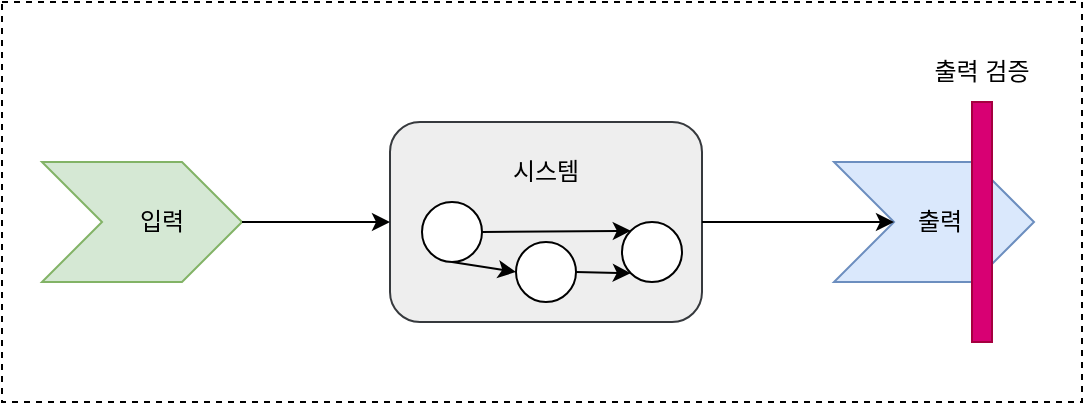 <mxfile version="22.1.21" type="device">
  <diagram name="페이지-1" id="Y9NHR4fzZHpC3tPLKjj-">
    <mxGraphModel dx="2074" dy="811" grid="1" gridSize="10" guides="1" tooltips="1" connect="1" arrows="1" fold="1" page="1" pageScale="1" pageWidth="827" pageHeight="1169" math="0" shadow="0">
      <root>
        <mxCell id="0" />
        <mxCell id="1" parent="0" />
        <mxCell id="EeoOc0di6kGODQjIRbOO-18" value="" style="rounded=0;whiteSpace=wrap;html=1;fillColor=none;dashed=1;" parent="1" vertex="1">
          <mxGeometry x="100" y="180" width="540" height="200" as="geometry" />
        </mxCell>
        <mxCell id="EeoOc0di6kGODQjIRbOO-1" value="" style="html=1;shadow=0;dashed=0;align=center;verticalAlign=middle;shape=mxgraph.arrows2.arrow;dy=0;dx=30;notch=30;fillColor=#d5e8d4;strokeColor=#82b366;" parent="1" vertex="1">
          <mxGeometry x="120" y="260" width="100" height="60" as="geometry" />
        </mxCell>
        <mxCell id="EeoOc0di6kGODQjIRbOO-2" value="" style="html=1;shadow=0;dashed=0;align=center;verticalAlign=middle;shape=mxgraph.arrows2.arrow;dy=0;dx=30;notch=30;fillColor=#dae8fc;strokeColor=#6c8ebf;" parent="1" vertex="1">
          <mxGeometry x="516" y="260" width="100" height="60" as="geometry" />
        </mxCell>
        <mxCell id="EeoOc0di6kGODQjIRbOO-3" value="" style="rounded=1;whiteSpace=wrap;html=1;fillColor=#eeeeee;strokeColor=#36393d;" parent="1" vertex="1">
          <mxGeometry x="294" y="240" width="156" height="100" as="geometry" />
        </mxCell>
        <mxCell id="EeoOc0di6kGODQjIRbOO-4" value="" style="ellipse;whiteSpace=wrap;html=1;aspect=fixed;" parent="1" vertex="1">
          <mxGeometry x="310" y="280" width="30" height="30" as="geometry" />
        </mxCell>
        <mxCell id="EeoOc0di6kGODQjIRbOO-5" value="" style="ellipse;whiteSpace=wrap;html=1;aspect=fixed;" parent="1" vertex="1">
          <mxGeometry x="357" y="300" width="30" height="30" as="geometry" />
        </mxCell>
        <mxCell id="EeoOc0di6kGODQjIRbOO-6" value="" style="ellipse;whiteSpace=wrap;html=1;aspect=fixed;" parent="1" vertex="1">
          <mxGeometry x="410" y="290" width="30" height="30" as="geometry" />
        </mxCell>
        <mxCell id="EeoOc0di6kGODQjIRbOO-7" value="" style="endArrow=classic;html=1;rounded=0;exitX=1;exitY=0.5;exitDx=0;exitDy=0;exitPerimeter=0;entryX=0;entryY=0.5;entryDx=0;entryDy=0;" parent="1" source="EeoOc0di6kGODQjIRbOO-1" target="EeoOc0di6kGODQjIRbOO-3" edge="1">
          <mxGeometry width="50" height="50" relative="1" as="geometry">
            <mxPoint x="180" y="470" as="sourcePoint" />
            <mxPoint x="230" y="420" as="targetPoint" />
          </mxGeometry>
        </mxCell>
        <mxCell id="EeoOc0di6kGODQjIRbOO-8" value="" style="endArrow=classic;html=1;rounded=0;exitX=1;exitY=0.5;exitDx=0;exitDy=0;entryX=0;entryY=0.5;entryDx=30;entryDy=0;entryPerimeter=0;" parent="1" source="EeoOc0di6kGODQjIRbOO-3" target="EeoOc0di6kGODQjIRbOO-2" edge="1">
          <mxGeometry width="50" height="50" relative="1" as="geometry">
            <mxPoint x="230" y="310" as="sourcePoint" />
            <mxPoint x="304" y="315" as="targetPoint" />
          </mxGeometry>
        </mxCell>
        <mxCell id="EeoOc0di6kGODQjIRbOO-9" value="" style="endArrow=classic;html=1;rounded=0;exitX=1;exitY=0.5;exitDx=0;exitDy=0;entryX=0;entryY=0;entryDx=0;entryDy=0;" parent="1" source="EeoOc0di6kGODQjIRbOO-4" target="EeoOc0di6kGODQjIRbOO-6" edge="1">
          <mxGeometry width="50" height="50" relative="1" as="geometry">
            <mxPoint x="340" y="500" as="sourcePoint" />
            <mxPoint x="390" y="450" as="targetPoint" />
          </mxGeometry>
        </mxCell>
        <mxCell id="EeoOc0di6kGODQjIRbOO-10" value="" style="endArrow=classic;html=1;rounded=0;exitX=0.5;exitY=1;exitDx=0;exitDy=0;entryX=0;entryY=0.5;entryDx=0;entryDy=0;" parent="1" source="EeoOc0di6kGODQjIRbOO-4" target="EeoOc0di6kGODQjIRbOO-5" edge="1">
          <mxGeometry width="50" height="50" relative="1" as="geometry">
            <mxPoint x="590" y="560" as="sourcePoint" />
            <mxPoint x="640" y="510" as="targetPoint" />
          </mxGeometry>
        </mxCell>
        <mxCell id="EeoOc0di6kGODQjIRbOO-11" value="" style="endArrow=classic;html=1;rounded=0;exitX=1;exitY=0.5;exitDx=0;exitDy=0;entryX=0;entryY=1;entryDx=0;entryDy=0;" parent="1" source="EeoOc0di6kGODQjIRbOO-5" target="EeoOc0di6kGODQjIRbOO-6" edge="1">
          <mxGeometry width="50" height="50" relative="1" as="geometry">
            <mxPoint x="335" y="320" as="sourcePoint" />
            <mxPoint x="367" y="325" as="targetPoint" />
          </mxGeometry>
        </mxCell>
        <mxCell id="EeoOc0di6kGODQjIRbOO-12" value="시스템" style="text;html=1;strokeColor=none;fillColor=none;align=center;verticalAlign=middle;whiteSpace=wrap;rounded=0;" parent="1" vertex="1">
          <mxGeometry x="342" y="250" width="60" height="30" as="geometry" />
        </mxCell>
        <mxCell id="EeoOc0di6kGODQjIRbOO-13" value="입력" style="text;html=1;strokeColor=none;fillColor=none;align=center;verticalAlign=middle;whiteSpace=wrap;rounded=0;" parent="1" vertex="1">
          <mxGeometry x="150" y="275" width="60" height="30" as="geometry" />
        </mxCell>
        <mxCell id="EeoOc0di6kGODQjIRbOO-14" value="출력" style="text;html=1;strokeColor=none;fillColor=none;align=center;verticalAlign=middle;whiteSpace=wrap;rounded=0;" parent="1" vertex="1">
          <mxGeometry x="539" y="275" width="60" height="30" as="geometry" />
        </mxCell>
        <mxCell id="EeoOc0di6kGODQjIRbOO-16" value="" style="rounded=0;whiteSpace=wrap;html=1;rotation=90;fillColor=#d80073;fontColor=#ffffff;strokeColor=#A50040;" parent="1" vertex="1">
          <mxGeometry x="530" y="285" width="120" height="10" as="geometry" />
        </mxCell>
        <mxCell id="EeoOc0di6kGODQjIRbOO-17" value="출력 검증" style="text;html=1;strokeColor=none;fillColor=none;align=center;verticalAlign=middle;whiteSpace=wrap;rounded=0;" parent="1" vertex="1">
          <mxGeometry x="560" y="200" width="60" height="30" as="geometry" />
        </mxCell>
      </root>
    </mxGraphModel>
  </diagram>
</mxfile>
